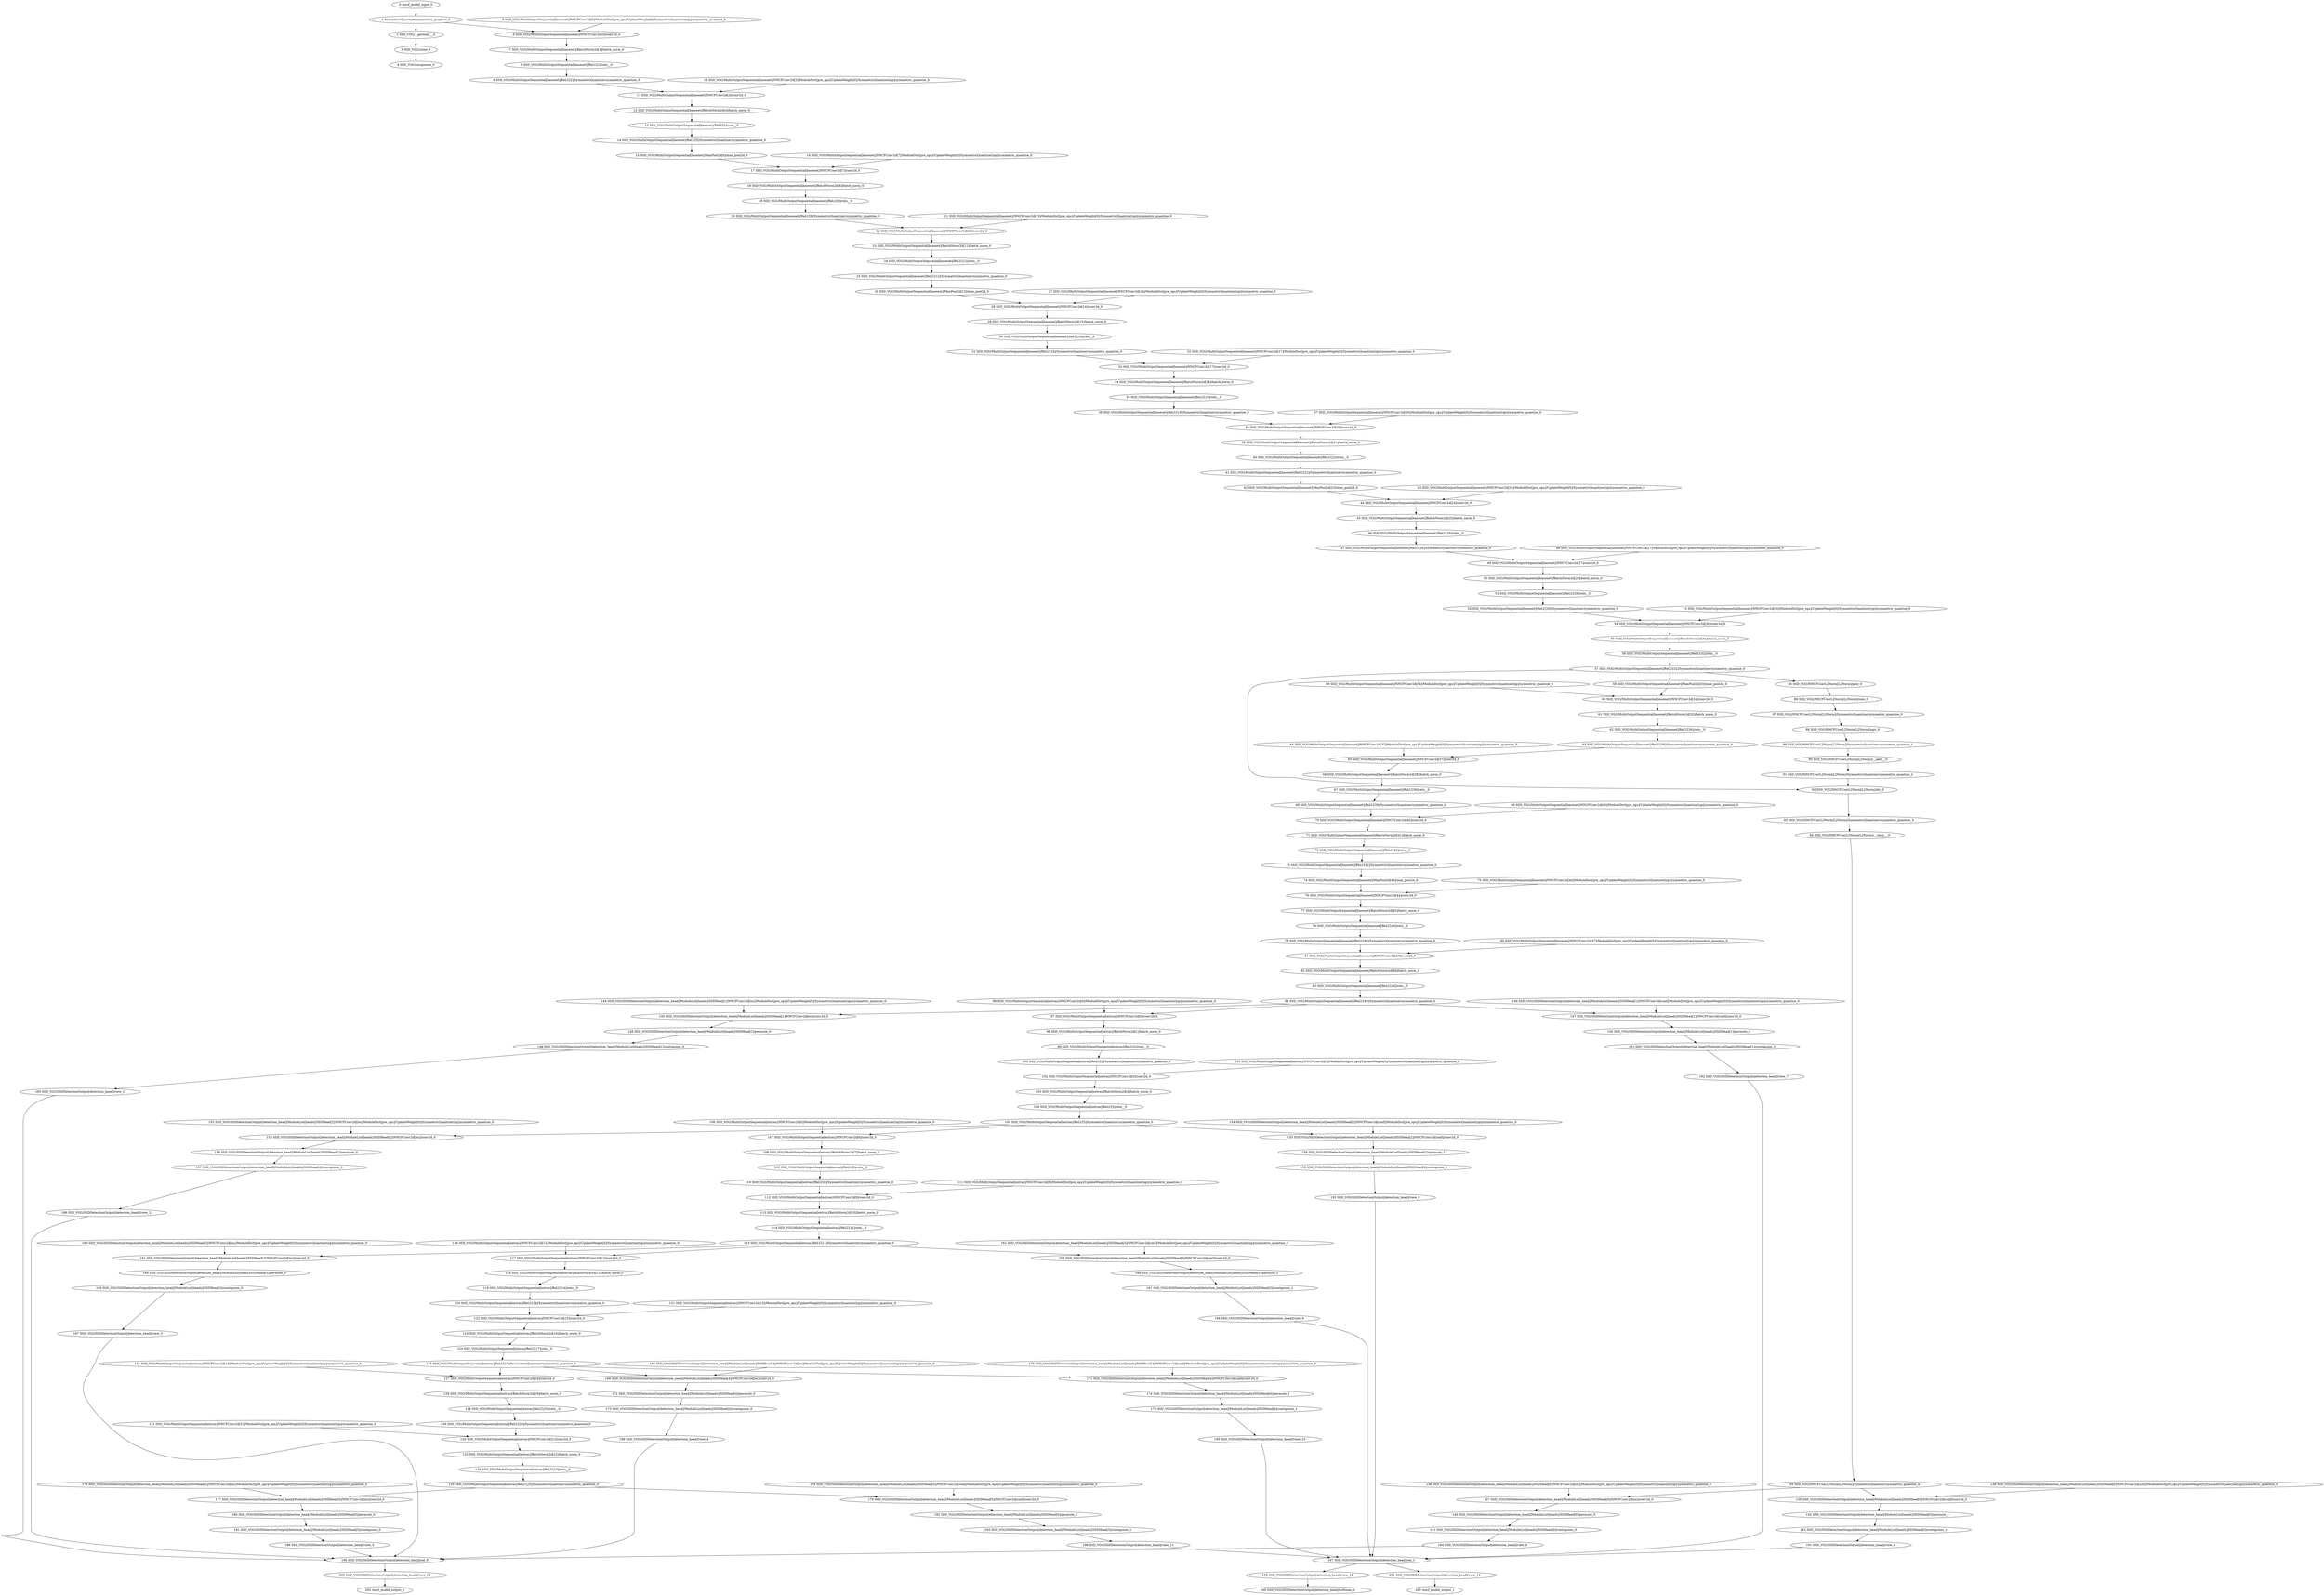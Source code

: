 strict digraph  {
"0 /nncf_model_input_0" [id=0, type=nncf_model_input];
"1 SymmetricQuantizer/symmetric_quantize_0" [id=1, type=symmetric_quantize];
"2 SSD_VGG/__getitem___0" [id=2, type=__getitem__];
"3 SSD_VGG/clone_0" [id=3, type=clone];
"4 SSD_VGG/unsqueeze_0" [id=4, type=unsqueeze];
"5 SSD_VGG/MultiOutputSequential[basenet]/NNCFConv2d[0]/ModuleDict[pre_ops]/UpdateWeight[0]/SymmetricQuantizer[op]/symmetric_quantize_0" [id=5, type=symmetric_quantize];
"6 SSD_VGG/MultiOutputSequential[basenet]/NNCFConv2d[0]/conv2d_0" [id=6, type=conv2d];
"7 SSD_VGG/MultiOutputSequential[basenet]/BatchNorm2d[1]/batch_norm_0" [id=7, type=batch_norm];
"8 SSD_VGG/MultiOutputSequential[basenet]/ReLU[2]/relu__0" [id=8, type=relu_];
"9 SSD_VGG/MultiOutputSequential[basenet]/ReLU[2]/SymmetricQuantizer/symmetric_quantize_0" [id=9, type=symmetric_quantize];
"10 SSD_VGG/MultiOutputSequential[basenet]/NNCFConv2d[3]/ModuleDict[pre_ops]/UpdateWeight[0]/SymmetricQuantizer[op]/symmetric_quantize_0" [id=10, type=symmetric_quantize];
"11 SSD_VGG/MultiOutputSequential[basenet]/NNCFConv2d[3]/conv2d_0" [id=11, type=conv2d];
"12 SSD_VGG/MultiOutputSequential[basenet]/BatchNorm2d[4]/batch_norm_0" [id=12, type=batch_norm];
"13 SSD_VGG/MultiOutputSequential[basenet]/ReLU[5]/relu__0" [id=13, type=relu_];
"14 SSD_VGG/MultiOutputSequential[basenet]/ReLU[5]/SymmetricQuantizer/symmetric_quantize_0" [id=14, type=symmetric_quantize];
"15 SSD_VGG/MultiOutputSequential[basenet]/MaxPool2d[6]/max_pool2d_0" [id=15, type=max_pool2d];
"16 SSD_VGG/MultiOutputSequential[basenet]/NNCFConv2d[7]/ModuleDict[pre_ops]/UpdateWeight[0]/SymmetricQuantizer[op]/symmetric_quantize_0" [id=16, type=symmetric_quantize];
"17 SSD_VGG/MultiOutputSequential[basenet]/NNCFConv2d[7]/conv2d_0" [id=17, type=conv2d];
"18 SSD_VGG/MultiOutputSequential[basenet]/BatchNorm2d[8]/batch_norm_0" [id=18, type=batch_norm];
"19 SSD_VGG/MultiOutputSequential[basenet]/ReLU[9]/relu__0" [id=19, type=relu_];
"20 SSD_VGG/MultiOutputSequential[basenet]/ReLU[9]/SymmetricQuantizer/symmetric_quantize_0" [id=20, type=symmetric_quantize];
"21 SSD_VGG/MultiOutputSequential[basenet]/NNCFConv2d[10]/ModuleDict[pre_ops]/UpdateWeight[0]/SymmetricQuantizer[op]/symmetric_quantize_0" [id=21, type=symmetric_quantize];
"22 SSD_VGG/MultiOutputSequential[basenet]/NNCFConv2d[10]/conv2d_0" [id=22, type=conv2d];
"23 SSD_VGG/MultiOutputSequential[basenet]/BatchNorm2d[11]/batch_norm_0" [id=23, type=batch_norm];
"24 SSD_VGG/MultiOutputSequential[basenet]/ReLU[12]/relu__0" [id=24, type=relu_];
"25 SSD_VGG/MultiOutputSequential[basenet]/ReLU[12]/SymmetricQuantizer/symmetric_quantize_0" [id=25, type=symmetric_quantize];
"26 SSD_VGG/MultiOutputSequential[basenet]/MaxPool2d[13]/max_pool2d_0" [id=26, type=max_pool2d];
"27 SSD_VGG/MultiOutputSequential[basenet]/NNCFConv2d[14]/ModuleDict[pre_ops]/UpdateWeight[0]/SymmetricQuantizer[op]/symmetric_quantize_0" [id=27, type=symmetric_quantize];
"28 SSD_VGG/MultiOutputSequential[basenet]/NNCFConv2d[14]/conv2d_0" [id=28, type=conv2d];
"29 SSD_VGG/MultiOutputSequential[basenet]/BatchNorm2d[15]/batch_norm_0" [id=29, type=batch_norm];
"30 SSD_VGG/MultiOutputSequential[basenet]/ReLU[16]/relu__0" [id=30, type=relu_];
"31 SSD_VGG/MultiOutputSequential[basenet]/ReLU[16]/SymmetricQuantizer/symmetric_quantize_0" [id=31, type=symmetric_quantize];
"32 SSD_VGG/MultiOutputSequential[basenet]/NNCFConv2d[17]/ModuleDict[pre_ops]/UpdateWeight[0]/SymmetricQuantizer[op]/symmetric_quantize_0" [id=32, type=symmetric_quantize];
"33 SSD_VGG/MultiOutputSequential[basenet]/NNCFConv2d[17]/conv2d_0" [id=33, type=conv2d];
"34 SSD_VGG/MultiOutputSequential[basenet]/BatchNorm2d[18]/batch_norm_0" [id=34, type=batch_norm];
"35 SSD_VGG/MultiOutputSequential[basenet]/ReLU[19]/relu__0" [id=35, type=relu_];
"36 SSD_VGG/MultiOutputSequential[basenet]/ReLU[19]/SymmetricQuantizer/symmetric_quantize_0" [id=36, type=symmetric_quantize];
"37 SSD_VGG/MultiOutputSequential[basenet]/NNCFConv2d[20]/ModuleDict[pre_ops]/UpdateWeight[0]/SymmetricQuantizer[op]/symmetric_quantize_0" [id=37, type=symmetric_quantize];
"38 SSD_VGG/MultiOutputSequential[basenet]/NNCFConv2d[20]/conv2d_0" [id=38, type=conv2d];
"39 SSD_VGG/MultiOutputSequential[basenet]/BatchNorm2d[21]/batch_norm_0" [id=39, type=batch_norm];
"40 SSD_VGG/MultiOutputSequential[basenet]/ReLU[22]/relu__0" [id=40, type=relu_];
"41 SSD_VGG/MultiOutputSequential[basenet]/ReLU[22]/SymmetricQuantizer/symmetric_quantize_0" [id=41, type=symmetric_quantize];
"42 SSD_VGG/MultiOutputSequential[basenet]/MaxPool2d[23]/max_pool2d_0" [id=42, type=max_pool2d];
"43 SSD_VGG/MultiOutputSequential[basenet]/NNCFConv2d[24]/ModuleDict[pre_ops]/UpdateWeight[0]/SymmetricQuantizer[op]/symmetric_quantize_0" [id=43, type=symmetric_quantize];
"44 SSD_VGG/MultiOutputSequential[basenet]/NNCFConv2d[24]/conv2d_0" [id=44, type=conv2d];
"45 SSD_VGG/MultiOutputSequential[basenet]/BatchNorm2d[25]/batch_norm_0" [id=45, type=batch_norm];
"46 SSD_VGG/MultiOutputSequential[basenet]/ReLU[26]/relu__0" [id=46, type=relu_];
"47 SSD_VGG/MultiOutputSequential[basenet]/ReLU[26]/SymmetricQuantizer/symmetric_quantize_0" [id=47, type=symmetric_quantize];
"48 SSD_VGG/MultiOutputSequential[basenet]/NNCFConv2d[27]/ModuleDict[pre_ops]/UpdateWeight[0]/SymmetricQuantizer[op]/symmetric_quantize_0" [id=48, type=symmetric_quantize];
"49 SSD_VGG/MultiOutputSequential[basenet]/NNCFConv2d[27]/conv2d_0" [id=49, type=conv2d];
"50 SSD_VGG/MultiOutputSequential[basenet]/BatchNorm2d[28]/batch_norm_0" [id=50, type=batch_norm];
"51 SSD_VGG/MultiOutputSequential[basenet]/ReLU[29]/relu__0" [id=51, type=relu_];
"52 SSD_VGG/MultiOutputSequential[basenet]/ReLU[29]/SymmetricQuantizer/symmetric_quantize_0" [id=52, type=symmetric_quantize];
"53 SSD_VGG/MultiOutputSequential[basenet]/NNCFConv2d[30]/ModuleDict[pre_ops]/UpdateWeight[0]/SymmetricQuantizer[op]/symmetric_quantize_0" [id=53, type=symmetric_quantize];
"54 SSD_VGG/MultiOutputSequential[basenet]/NNCFConv2d[30]/conv2d_0" [id=54, type=conv2d];
"55 SSD_VGG/MultiOutputSequential[basenet]/BatchNorm2d[31]/batch_norm_0" [id=55, type=batch_norm];
"56 SSD_VGG/MultiOutputSequential[basenet]/ReLU[32]/relu__0" [id=56, type=relu_];
"57 SSD_VGG/MultiOutputSequential[basenet]/ReLU[32]/SymmetricQuantizer/symmetric_quantize_0" [id=57, type=symmetric_quantize];
"58 SSD_VGG/MultiOutputSequential[basenet]/MaxPool2d[33]/max_pool2d_0" [id=58, type=max_pool2d];
"59 SSD_VGG/MultiOutputSequential[basenet]/NNCFConv2d[34]/ModuleDict[pre_ops]/UpdateWeight[0]/SymmetricQuantizer[op]/symmetric_quantize_0" [id=59, type=symmetric_quantize];
"60 SSD_VGG/MultiOutputSequential[basenet]/NNCFConv2d[34]/conv2d_0" [id=60, type=conv2d];
"61 SSD_VGG/MultiOutputSequential[basenet]/BatchNorm2d[35]/batch_norm_0" [id=61, type=batch_norm];
"62 SSD_VGG/MultiOutputSequential[basenet]/ReLU[36]/relu__0" [id=62, type=relu_];
"63 SSD_VGG/MultiOutputSequential[basenet]/ReLU[36]/SymmetricQuantizer/symmetric_quantize_0" [id=63, type=symmetric_quantize];
"64 SSD_VGG/MultiOutputSequential[basenet]/NNCFConv2d[37]/ModuleDict[pre_ops]/UpdateWeight[0]/SymmetricQuantizer[op]/symmetric_quantize_0" [id=64, type=symmetric_quantize];
"65 SSD_VGG/MultiOutputSequential[basenet]/NNCFConv2d[37]/conv2d_0" [id=65, type=conv2d];
"66 SSD_VGG/MultiOutputSequential[basenet]/BatchNorm2d[38]/batch_norm_0" [id=66, type=batch_norm];
"67 SSD_VGG/MultiOutputSequential[basenet]/ReLU[39]/relu__0" [id=67, type=relu_];
"68 SSD_VGG/MultiOutputSequential[basenet]/ReLU[39]/SymmetricQuantizer/symmetric_quantize_0" [id=68, type=symmetric_quantize];
"69 SSD_VGG/MultiOutputSequential[basenet]/NNCFConv2d[40]/ModuleDict[pre_ops]/UpdateWeight[0]/SymmetricQuantizer[op]/symmetric_quantize_0" [id=69, type=symmetric_quantize];
"70 SSD_VGG/MultiOutputSequential[basenet]/NNCFConv2d[40]/conv2d_0" [id=70, type=conv2d];
"71 SSD_VGG/MultiOutputSequential[basenet]/BatchNorm2d[41]/batch_norm_0" [id=71, type=batch_norm];
"72 SSD_VGG/MultiOutputSequential[basenet]/ReLU[42]/relu__0" [id=72, type=relu_];
"73 SSD_VGG/MultiOutputSequential[basenet]/ReLU[42]/SymmetricQuantizer/symmetric_quantize_0" [id=73, type=symmetric_quantize];
"74 SSD_VGG/MultiOutputSequential[basenet]/MaxPool2d[43]/max_pool2d_0" [id=74, type=max_pool2d];
"75 SSD_VGG/MultiOutputSequential[basenet]/NNCFConv2d[44]/ModuleDict[pre_ops]/UpdateWeight[0]/SymmetricQuantizer[op]/symmetric_quantize_0" [id=75, type=symmetric_quantize];
"76 SSD_VGG/MultiOutputSequential[basenet]/NNCFConv2d[44]/conv2d_0" [id=76, type=conv2d];
"77 SSD_VGG/MultiOutputSequential[basenet]/BatchNorm2d[45]/batch_norm_0" [id=77, type=batch_norm];
"78 SSD_VGG/MultiOutputSequential[basenet]/ReLU[46]/relu__0" [id=78, type=relu_];
"79 SSD_VGG/MultiOutputSequential[basenet]/ReLU[46]/SymmetricQuantizer/symmetric_quantize_0" [id=79, type=symmetric_quantize];
"80 SSD_VGG/MultiOutputSequential[basenet]/NNCFConv2d[47]/ModuleDict[pre_ops]/UpdateWeight[0]/SymmetricQuantizer[op]/symmetric_quantize_0" [id=80, type=symmetric_quantize];
"81 SSD_VGG/MultiOutputSequential[basenet]/NNCFConv2d[47]/conv2d_0" [id=81, type=conv2d];
"82 SSD_VGG/MultiOutputSequential[basenet]/BatchNorm2d[48]/batch_norm_0" [id=82, type=batch_norm];
"83 SSD_VGG/MultiOutputSequential[basenet]/ReLU[49]/relu__0" [id=83, type=relu_];
"84 SSD_VGG/MultiOutputSequential[basenet]/ReLU[49]/SymmetricQuantizer/symmetric_quantize_0" [id=84, type=symmetric_quantize];
"85 SSD_VGG/NNCFUserL2Norm[L2Norm]/pow_0" [id=85, type=pow];
"86 SSD_VGG/NNCFUserL2Norm[L2Norm]/sum_0" [id=86, type=sum];
"87 SSD_VGG/NNCFUserL2Norm[L2Norm]/SymmetricQuantizer/symmetric_quantize_0" [id=87, type=symmetric_quantize];
"88 SSD_VGG/NNCFUserL2Norm[L2Norm]/sqrt_0" [id=88, type=sqrt];
"89 SSD_VGG/NNCFUserL2Norm[L2Norm]/SymmetricQuantizer/symmetric_quantize_1" [id=89, type=symmetric_quantize];
"90 SSD_VGG/NNCFUserL2Norm[L2Norm]/__add___0" [id=90, type=__add__];
"91 SSD_VGG/NNCFUserL2Norm[L2Norm]/SymmetricQuantizer/symmetric_quantize_2" [id=91, type=symmetric_quantize];
"92 SSD_VGG/NNCFUserL2Norm[L2Norm]/div_0" [id=92, type=div];
"93 SSD_VGG/NNCFUserL2Norm[L2Norm]/SymmetricQuantizer/symmetric_quantize_3" [id=93, type=symmetric_quantize];
"94 SSD_VGG/NNCFUserL2Norm[L2Norm]/__rmul___0" [id=94, type=__rmul__];
"95 SSD_VGG/NNCFUserL2Norm[L2Norm]/SymmetricQuantizer/symmetric_quantize_4" [id=95, type=symmetric_quantize];
"96 SSD_VGG/MultiOutputSequential[extras]/NNCFConv2d[0]/ModuleDict[pre_ops]/UpdateWeight[0]/SymmetricQuantizer[op]/symmetric_quantize_0" [id=96, type=symmetric_quantize];
"97 SSD_VGG/MultiOutputSequential[extras]/NNCFConv2d[0]/conv2d_0" [id=97, type=conv2d];
"98 SSD_VGG/MultiOutputSequential[extras]/BatchNorm2d[1]/batch_norm_0" [id=98, type=batch_norm];
"99 SSD_VGG/MultiOutputSequential[extras]/ReLU[2]/relu__0" [id=99, type=relu_];
"100 SSD_VGG/MultiOutputSequential[extras]/ReLU[2]/SymmetricQuantizer/symmetric_quantize_0" [id=100, type=symmetric_quantize];
"101 SSD_VGG/MultiOutputSequential[extras]/NNCFConv2d[3]/ModuleDict[pre_ops]/UpdateWeight[0]/SymmetricQuantizer[op]/symmetric_quantize_0" [id=101, type=symmetric_quantize];
"102 SSD_VGG/MultiOutputSequential[extras]/NNCFConv2d[3]/conv2d_0" [id=102, type=conv2d];
"103 SSD_VGG/MultiOutputSequential[extras]/BatchNorm2d[4]/batch_norm_0" [id=103, type=batch_norm];
"104 SSD_VGG/MultiOutputSequential[extras]/ReLU[5]/relu__0" [id=104, type=relu_];
"105 SSD_VGG/MultiOutputSequential[extras]/ReLU[5]/SymmetricQuantizer/symmetric_quantize_0" [id=105, type=symmetric_quantize];
"106 SSD_VGG/MultiOutputSequential[extras]/NNCFConv2d[6]/ModuleDict[pre_ops]/UpdateWeight[0]/SymmetricQuantizer[op]/symmetric_quantize_0" [id=106, type=symmetric_quantize];
"107 SSD_VGG/MultiOutputSequential[extras]/NNCFConv2d[6]/conv2d_0" [id=107, type=conv2d];
"108 SSD_VGG/MultiOutputSequential[extras]/BatchNorm2d[7]/batch_norm_0" [id=108, type=batch_norm];
"109 SSD_VGG/MultiOutputSequential[extras]/ReLU[8]/relu__0" [id=109, type=relu_];
"110 SSD_VGG/MultiOutputSequential[extras]/ReLU[8]/SymmetricQuantizer/symmetric_quantize_0" [id=110, type=symmetric_quantize];
"111 SSD_VGG/MultiOutputSequential[extras]/NNCFConv2d[9]/ModuleDict[pre_ops]/UpdateWeight[0]/SymmetricQuantizer[op]/symmetric_quantize_0" [id=111, type=symmetric_quantize];
"112 SSD_VGG/MultiOutputSequential[extras]/NNCFConv2d[9]/conv2d_0" [id=112, type=conv2d];
"113 SSD_VGG/MultiOutputSequential[extras]/BatchNorm2d[10]/batch_norm_0" [id=113, type=batch_norm];
"114 SSD_VGG/MultiOutputSequential[extras]/ReLU[11]/relu__0" [id=114, type=relu_];
"115 SSD_VGG/MultiOutputSequential[extras]/ReLU[11]/SymmetricQuantizer/symmetric_quantize_0" [id=115, type=symmetric_quantize];
"116 SSD_VGG/MultiOutputSequential[extras]/NNCFConv2d[12]/ModuleDict[pre_ops]/UpdateWeight[0]/SymmetricQuantizer[op]/symmetric_quantize_0" [id=116, type=symmetric_quantize];
"117 SSD_VGG/MultiOutputSequential[extras]/NNCFConv2d[12]/conv2d_0" [id=117, type=conv2d];
"118 SSD_VGG/MultiOutputSequential[extras]/BatchNorm2d[13]/batch_norm_0" [id=118, type=batch_norm];
"119 SSD_VGG/MultiOutputSequential[extras]/ReLU[14]/relu__0" [id=119, type=relu_];
"120 SSD_VGG/MultiOutputSequential[extras]/ReLU[14]/SymmetricQuantizer/symmetric_quantize_0" [id=120, type=symmetric_quantize];
"121 SSD_VGG/MultiOutputSequential[extras]/NNCFConv2d[15]/ModuleDict[pre_ops]/UpdateWeight[0]/SymmetricQuantizer[op]/symmetric_quantize_0" [id=121, type=symmetric_quantize];
"122 SSD_VGG/MultiOutputSequential[extras]/NNCFConv2d[15]/conv2d_0" [id=122, type=conv2d];
"123 SSD_VGG/MultiOutputSequential[extras]/BatchNorm2d[16]/batch_norm_0" [id=123, type=batch_norm];
"124 SSD_VGG/MultiOutputSequential[extras]/ReLU[17]/relu__0" [id=124, type=relu_];
"125 SSD_VGG/MultiOutputSequential[extras]/ReLU[17]/SymmetricQuantizer/symmetric_quantize_0" [id=125, type=symmetric_quantize];
"126 SSD_VGG/MultiOutputSequential[extras]/NNCFConv2d[18]/ModuleDict[pre_ops]/UpdateWeight[0]/SymmetricQuantizer[op]/symmetric_quantize_0" [id=126, type=symmetric_quantize];
"127 SSD_VGG/MultiOutputSequential[extras]/NNCFConv2d[18]/conv2d_0" [id=127, type=conv2d];
"128 SSD_VGG/MultiOutputSequential[extras]/BatchNorm2d[19]/batch_norm_0" [id=128, type=batch_norm];
"129 SSD_VGG/MultiOutputSequential[extras]/ReLU[20]/relu__0" [id=129, type=relu_];
"130 SSD_VGG/MultiOutputSequential[extras]/ReLU[20]/SymmetricQuantizer/symmetric_quantize_0" [id=130, type=symmetric_quantize];
"131 SSD_VGG/MultiOutputSequential[extras]/NNCFConv2d[21]/ModuleDict[pre_ops]/UpdateWeight[0]/SymmetricQuantizer[op]/symmetric_quantize_0" [id=131, type=symmetric_quantize];
"132 SSD_VGG/MultiOutputSequential[extras]/NNCFConv2d[21]/conv2d_0" [id=132, type=conv2d];
"133 SSD_VGG/MultiOutputSequential[extras]/BatchNorm2d[22]/batch_norm_0" [id=133, type=batch_norm];
"134 SSD_VGG/MultiOutputSequential[extras]/ReLU[23]/relu__0" [id=134, type=relu_];
"135 SSD_VGG/MultiOutputSequential[extras]/ReLU[23]/SymmetricQuantizer/symmetric_quantize_0" [id=135, type=symmetric_quantize];
"136 SSD_VGG/SSDDetectionOutput[detection_head]/ModuleList[heads]/SSDHead[0]/NNCFConv2d[loc]/ModuleDict[pre_ops]/UpdateWeight[0]/SymmetricQuantizer[op]/symmetric_quantize_0" [id=136, type=symmetric_quantize];
"137 SSD_VGG/SSDDetectionOutput[detection_head]/ModuleList[heads]/SSDHead[0]/NNCFConv2d[loc]/conv2d_0" [id=137, type=conv2d];
"138 SSD_VGG/SSDDetectionOutput[detection_head]/ModuleList[heads]/SSDHead[0]/NNCFConv2d[conf]/ModuleDict[pre_ops]/UpdateWeight[0]/SymmetricQuantizer[op]/symmetric_quantize_0" [id=138, type=symmetric_quantize];
"139 SSD_VGG/SSDDetectionOutput[detection_head]/ModuleList[heads]/SSDHead[0]/NNCFConv2d[conf]/conv2d_0" [id=139, type=conv2d];
"140 SSD_VGG/SSDDetectionOutput[detection_head]/ModuleList[heads]/SSDHead[0]/permute_0" [id=140, type=permute];
"141 SSD_VGG/SSDDetectionOutput[detection_head]/ModuleList[heads]/SSDHead[0]/contiguous_0" [id=141, type=contiguous];
"142 SSD_VGG/SSDDetectionOutput[detection_head]/ModuleList[heads]/SSDHead[0]/permute_1" [id=142, type=permute];
"143 SSD_VGG/SSDDetectionOutput[detection_head]/ModuleList[heads]/SSDHead[0]/contiguous_1" [id=143, type=contiguous];
"144 SSD_VGG/SSDDetectionOutput[detection_head]/ModuleList[heads]/SSDHead[1]/NNCFConv2d[loc]/ModuleDict[pre_ops]/UpdateWeight[0]/SymmetricQuantizer[op]/symmetric_quantize_0" [id=144, type=symmetric_quantize];
"145 SSD_VGG/SSDDetectionOutput[detection_head]/ModuleList[heads]/SSDHead[1]/NNCFConv2d[loc]/conv2d_0" [id=145, type=conv2d];
"146 SSD_VGG/SSDDetectionOutput[detection_head]/ModuleList[heads]/SSDHead[1]/NNCFConv2d[conf]/ModuleDict[pre_ops]/UpdateWeight[0]/SymmetricQuantizer[op]/symmetric_quantize_0" [id=146, type=symmetric_quantize];
"147 SSD_VGG/SSDDetectionOutput[detection_head]/ModuleList[heads]/SSDHead[1]/NNCFConv2d[conf]/conv2d_0" [id=147, type=conv2d];
"148 SSD_VGG/SSDDetectionOutput[detection_head]/ModuleList[heads]/SSDHead[1]/permute_0" [id=148, type=permute];
"149 SSD_VGG/SSDDetectionOutput[detection_head]/ModuleList[heads]/SSDHead[1]/contiguous_0" [id=149, type=contiguous];
"150 SSD_VGG/SSDDetectionOutput[detection_head]/ModuleList[heads]/SSDHead[1]/permute_1" [id=150, type=permute];
"151 SSD_VGG/SSDDetectionOutput[detection_head]/ModuleList[heads]/SSDHead[1]/contiguous_1" [id=151, type=contiguous];
"152 SSD_VGG/SSDDetectionOutput[detection_head]/ModuleList[heads]/SSDHead[2]/NNCFConv2d[loc]/ModuleDict[pre_ops]/UpdateWeight[0]/SymmetricQuantizer[op]/symmetric_quantize_0" [id=152, type=symmetric_quantize];
"153 SSD_VGG/SSDDetectionOutput[detection_head]/ModuleList[heads]/SSDHead[2]/NNCFConv2d[loc]/conv2d_0" [id=153, type=conv2d];
"154 SSD_VGG/SSDDetectionOutput[detection_head]/ModuleList[heads]/SSDHead[2]/NNCFConv2d[conf]/ModuleDict[pre_ops]/UpdateWeight[0]/SymmetricQuantizer[op]/symmetric_quantize_0" [id=154, type=symmetric_quantize];
"155 SSD_VGG/SSDDetectionOutput[detection_head]/ModuleList[heads]/SSDHead[2]/NNCFConv2d[conf]/conv2d_0" [id=155, type=conv2d];
"156 SSD_VGG/SSDDetectionOutput[detection_head]/ModuleList[heads]/SSDHead[2]/permute_0" [id=156, type=permute];
"157 SSD_VGG/SSDDetectionOutput[detection_head]/ModuleList[heads]/SSDHead[2]/contiguous_0" [id=157, type=contiguous];
"158 SSD_VGG/SSDDetectionOutput[detection_head]/ModuleList[heads]/SSDHead[2]/permute_1" [id=158, type=permute];
"159 SSD_VGG/SSDDetectionOutput[detection_head]/ModuleList[heads]/SSDHead[2]/contiguous_1" [id=159, type=contiguous];
"160 SSD_VGG/SSDDetectionOutput[detection_head]/ModuleList[heads]/SSDHead[3]/NNCFConv2d[loc]/ModuleDict[pre_ops]/UpdateWeight[0]/SymmetricQuantizer[op]/symmetric_quantize_0" [id=160, type=symmetric_quantize];
"161 SSD_VGG/SSDDetectionOutput[detection_head]/ModuleList[heads]/SSDHead[3]/NNCFConv2d[loc]/conv2d_0" [id=161, type=conv2d];
"162 SSD_VGG/SSDDetectionOutput[detection_head]/ModuleList[heads]/SSDHead[3]/NNCFConv2d[conf]/ModuleDict[pre_ops]/UpdateWeight[0]/SymmetricQuantizer[op]/symmetric_quantize_0" [id=162, type=symmetric_quantize];
"163 SSD_VGG/SSDDetectionOutput[detection_head]/ModuleList[heads]/SSDHead[3]/NNCFConv2d[conf]/conv2d_0" [id=163, type=conv2d];
"164 SSD_VGG/SSDDetectionOutput[detection_head]/ModuleList[heads]/SSDHead[3]/permute_0" [id=164, type=permute];
"165 SSD_VGG/SSDDetectionOutput[detection_head]/ModuleList[heads]/SSDHead[3]/contiguous_0" [id=165, type=contiguous];
"166 SSD_VGG/SSDDetectionOutput[detection_head]/ModuleList[heads]/SSDHead[3]/permute_1" [id=166, type=permute];
"167 SSD_VGG/SSDDetectionOutput[detection_head]/ModuleList[heads]/SSDHead[3]/contiguous_1" [id=167, type=contiguous];
"168 SSD_VGG/SSDDetectionOutput[detection_head]/ModuleList[heads]/SSDHead[4]/NNCFConv2d[loc]/ModuleDict[pre_ops]/UpdateWeight[0]/SymmetricQuantizer[op]/symmetric_quantize_0" [id=168, type=symmetric_quantize];
"169 SSD_VGG/SSDDetectionOutput[detection_head]/ModuleList[heads]/SSDHead[4]/NNCFConv2d[loc]/conv2d_0" [id=169, type=conv2d];
"170 SSD_VGG/SSDDetectionOutput[detection_head]/ModuleList[heads]/SSDHead[4]/NNCFConv2d[conf]/ModuleDict[pre_ops]/UpdateWeight[0]/SymmetricQuantizer[op]/symmetric_quantize_0" [id=170, type=symmetric_quantize];
"171 SSD_VGG/SSDDetectionOutput[detection_head]/ModuleList[heads]/SSDHead[4]/NNCFConv2d[conf]/conv2d_0" [id=171, type=conv2d];
"172 SSD_VGG/SSDDetectionOutput[detection_head]/ModuleList[heads]/SSDHead[4]/permute_0" [id=172, type=permute];
"173 SSD_VGG/SSDDetectionOutput[detection_head]/ModuleList[heads]/SSDHead[4]/contiguous_0" [id=173, type=contiguous];
"174 SSD_VGG/SSDDetectionOutput[detection_head]/ModuleList[heads]/SSDHead[4]/permute_1" [id=174, type=permute];
"175 SSD_VGG/SSDDetectionOutput[detection_head]/ModuleList[heads]/SSDHead[4]/contiguous_1" [id=175, type=contiguous];
"176 SSD_VGG/SSDDetectionOutput[detection_head]/ModuleList[heads]/SSDHead[5]/NNCFConv2d[loc]/ModuleDict[pre_ops]/UpdateWeight[0]/SymmetricQuantizer[op]/symmetric_quantize_0" [id=176, type=symmetric_quantize];
"177 SSD_VGG/SSDDetectionOutput[detection_head]/ModuleList[heads]/SSDHead[5]/NNCFConv2d[loc]/conv2d_0" [id=177, type=conv2d];
"178 SSD_VGG/SSDDetectionOutput[detection_head]/ModuleList[heads]/SSDHead[5]/NNCFConv2d[conf]/ModuleDict[pre_ops]/UpdateWeight[0]/SymmetricQuantizer[op]/symmetric_quantize_0" [id=178, type=symmetric_quantize];
"179 SSD_VGG/SSDDetectionOutput[detection_head]/ModuleList[heads]/SSDHead[5]/NNCFConv2d[conf]/conv2d_0" [id=179, type=conv2d];
"180 SSD_VGG/SSDDetectionOutput[detection_head]/ModuleList[heads]/SSDHead[5]/permute_0" [id=180, type=permute];
"181 SSD_VGG/SSDDetectionOutput[detection_head]/ModuleList[heads]/SSDHead[5]/contiguous_0" [id=181, type=contiguous];
"182 SSD_VGG/SSDDetectionOutput[detection_head]/ModuleList[heads]/SSDHead[5]/permute_1" [id=182, type=permute];
"183 SSD_VGG/SSDDetectionOutput[detection_head]/ModuleList[heads]/SSDHead[5]/contiguous_1" [id=183, type=contiguous];
"184 SSD_VGG/SSDDetectionOutput[detection_head]/view_0" [id=184, type=view];
"185 SSD_VGG/SSDDetectionOutput[detection_head]/view_1" [id=185, type=view];
"186 SSD_VGG/SSDDetectionOutput[detection_head]/view_2" [id=186, type=view];
"187 SSD_VGG/SSDDetectionOutput[detection_head]/view_3" [id=187, type=view];
"188 SSD_VGG/SSDDetectionOutput[detection_head]/view_4" [id=188, type=view];
"189 SSD_VGG/SSDDetectionOutput[detection_head]/view_5" [id=189, type=view];
"190 SSD_VGG/SSDDetectionOutput[detection_head]/cat_0" [id=190, type=cat];
"191 SSD_VGG/SSDDetectionOutput[detection_head]/view_6" [id=191, type=view];
"192 SSD_VGG/SSDDetectionOutput[detection_head]/view_7" [id=192, type=view];
"193 SSD_VGG/SSDDetectionOutput[detection_head]/view_8" [id=193, type=view];
"194 SSD_VGG/SSDDetectionOutput[detection_head]/view_9" [id=194, type=view];
"195 SSD_VGG/SSDDetectionOutput[detection_head]/view_10" [id=195, type=view];
"196 SSD_VGG/SSDDetectionOutput[detection_head]/view_11" [id=196, type=view];
"197 SSD_VGG/SSDDetectionOutput[detection_head]/cat_1" [id=197, type=cat];
"198 SSD_VGG/SSDDetectionOutput[detection_head]/view_12" [id=198, type=view];
"199 SSD_VGG/SSDDetectionOutput[detection_head]/softmax_0" [id=199, type=softmax];
"200 SSD_VGG/SSDDetectionOutput[detection_head]/view_13" [id=200, type=view];
"201 SSD_VGG/SSDDetectionOutput[detection_head]/view_14" [id=201, type=view];
"202 /nncf_model_output_0" [id=202, type=nncf_model_output];
"203 /nncf_model_output_1" [id=203, type=nncf_model_output];
"0 /nncf_model_input_0" -> "1 SymmetricQuantizer/symmetric_quantize_0";
"1 SymmetricQuantizer/symmetric_quantize_0" -> "2 SSD_VGG/__getitem___0";
"1 SymmetricQuantizer/symmetric_quantize_0" -> "6 SSD_VGG/MultiOutputSequential[basenet]/NNCFConv2d[0]/conv2d_0";
"2 SSD_VGG/__getitem___0" -> "3 SSD_VGG/clone_0";
"3 SSD_VGG/clone_0" -> "4 SSD_VGG/unsqueeze_0";
"5 SSD_VGG/MultiOutputSequential[basenet]/NNCFConv2d[0]/ModuleDict[pre_ops]/UpdateWeight[0]/SymmetricQuantizer[op]/symmetric_quantize_0" -> "6 SSD_VGG/MultiOutputSequential[basenet]/NNCFConv2d[0]/conv2d_0";
"6 SSD_VGG/MultiOutputSequential[basenet]/NNCFConv2d[0]/conv2d_0" -> "7 SSD_VGG/MultiOutputSequential[basenet]/BatchNorm2d[1]/batch_norm_0";
"7 SSD_VGG/MultiOutputSequential[basenet]/BatchNorm2d[1]/batch_norm_0" -> "8 SSD_VGG/MultiOutputSequential[basenet]/ReLU[2]/relu__0";
"8 SSD_VGG/MultiOutputSequential[basenet]/ReLU[2]/relu__0" -> "9 SSD_VGG/MultiOutputSequential[basenet]/ReLU[2]/SymmetricQuantizer/symmetric_quantize_0";
"9 SSD_VGG/MultiOutputSequential[basenet]/ReLU[2]/SymmetricQuantizer/symmetric_quantize_0" -> "11 SSD_VGG/MultiOutputSequential[basenet]/NNCFConv2d[3]/conv2d_0";
"10 SSD_VGG/MultiOutputSequential[basenet]/NNCFConv2d[3]/ModuleDict[pre_ops]/UpdateWeight[0]/SymmetricQuantizer[op]/symmetric_quantize_0" -> "11 SSD_VGG/MultiOutputSequential[basenet]/NNCFConv2d[3]/conv2d_0";
"11 SSD_VGG/MultiOutputSequential[basenet]/NNCFConv2d[3]/conv2d_0" -> "12 SSD_VGG/MultiOutputSequential[basenet]/BatchNorm2d[4]/batch_norm_0";
"12 SSD_VGG/MultiOutputSequential[basenet]/BatchNorm2d[4]/batch_norm_0" -> "13 SSD_VGG/MultiOutputSequential[basenet]/ReLU[5]/relu__0";
"13 SSD_VGG/MultiOutputSequential[basenet]/ReLU[5]/relu__0" -> "14 SSD_VGG/MultiOutputSequential[basenet]/ReLU[5]/SymmetricQuantizer/symmetric_quantize_0";
"14 SSD_VGG/MultiOutputSequential[basenet]/ReLU[5]/SymmetricQuantizer/symmetric_quantize_0" -> "15 SSD_VGG/MultiOutputSequential[basenet]/MaxPool2d[6]/max_pool2d_0";
"15 SSD_VGG/MultiOutputSequential[basenet]/MaxPool2d[6]/max_pool2d_0" -> "17 SSD_VGG/MultiOutputSequential[basenet]/NNCFConv2d[7]/conv2d_0";
"16 SSD_VGG/MultiOutputSequential[basenet]/NNCFConv2d[7]/ModuleDict[pre_ops]/UpdateWeight[0]/SymmetricQuantizer[op]/symmetric_quantize_0" -> "17 SSD_VGG/MultiOutputSequential[basenet]/NNCFConv2d[7]/conv2d_0";
"17 SSD_VGG/MultiOutputSequential[basenet]/NNCFConv2d[7]/conv2d_0" -> "18 SSD_VGG/MultiOutputSequential[basenet]/BatchNorm2d[8]/batch_norm_0";
"18 SSD_VGG/MultiOutputSequential[basenet]/BatchNorm2d[8]/batch_norm_0" -> "19 SSD_VGG/MultiOutputSequential[basenet]/ReLU[9]/relu__0";
"19 SSD_VGG/MultiOutputSequential[basenet]/ReLU[9]/relu__0" -> "20 SSD_VGG/MultiOutputSequential[basenet]/ReLU[9]/SymmetricQuantizer/symmetric_quantize_0";
"20 SSD_VGG/MultiOutputSequential[basenet]/ReLU[9]/SymmetricQuantizer/symmetric_quantize_0" -> "22 SSD_VGG/MultiOutputSequential[basenet]/NNCFConv2d[10]/conv2d_0";
"21 SSD_VGG/MultiOutputSequential[basenet]/NNCFConv2d[10]/ModuleDict[pre_ops]/UpdateWeight[0]/SymmetricQuantizer[op]/symmetric_quantize_0" -> "22 SSD_VGG/MultiOutputSequential[basenet]/NNCFConv2d[10]/conv2d_0";
"22 SSD_VGG/MultiOutputSequential[basenet]/NNCFConv2d[10]/conv2d_0" -> "23 SSD_VGG/MultiOutputSequential[basenet]/BatchNorm2d[11]/batch_norm_0";
"23 SSD_VGG/MultiOutputSequential[basenet]/BatchNorm2d[11]/batch_norm_0" -> "24 SSD_VGG/MultiOutputSequential[basenet]/ReLU[12]/relu__0";
"24 SSD_VGG/MultiOutputSequential[basenet]/ReLU[12]/relu__0" -> "25 SSD_VGG/MultiOutputSequential[basenet]/ReLU[12]/SymmetricQuantizer/symmetric_quantize_0";
"25 SSD_VGG/MultiOutputSequential[basenet]/ReLU[12]/SymmetricQuantizer/symmetric_quantize_0" -> "26 SSD_VGG/MultiOutputSequential[basenet]/MaxPool2d[13]/max_pool2d_0";
"26 SSD_VGG/MultiOutputSequential[basenet]/MaxPool2d[13]/max_pool2d_0" -> "28 SSD_VGG/MultiOutputSequential[basenet]/NNCFConv2d[14]/conv2d_0";
"27 SSD_VGG/MultiOutputSequential[basenet]/NNCFConv2d[14]/ModuleDict[pre_ops]/UpdateWeight[0]/SymmetricQuantizer[op]/symmetric_quantize_0" -> "28 SSD_VGG/MultiOutputSequential[basenet]/NNCFConv2d[14]/conv2d_0";
"28 SSD_VGG/MultiOutputSequential[basenet]/NNCFConv2d[14]/conv2d_0" -> "29 SSD_VGG/MultiOutputSequential[basenet]/BatchNorm2d[15]/batch_norm_0";
"29 SSD_VGG/MultiOutputSequential[basenet]/BatchNorm2d[15]/batch_norm_0" -> "30 SSD_VGG/MultiOutputSequential[basenet]/ReLU[16]/relu__0";
"30 SSD_VGG/MultiOutputSequential[basenet]/ReLU[16]/relu__0" -> "31 SSD_VGG/MultiOutputSequential[basenet]/ReLU[16]/SymmetricQuantizer/symmetric_quantize_0";
"31 SSD_VGG/MultiOutputSequential[basenet]/ReLU[16]/SymmetricQuantizer/symmetric_quantize_0" -> "33 SSD_VGG/MultiOutputSequential[basenet]/NNCFConv2d[17]/conv2d_0";
"32 SSD_VGG/MultiOutputSequential[basenet]/NNCFConv2d[17]/ModuleDict[pre_ops]/UpdateWeight[0]/SymmetricQuantizer[op]/symmetric_quantize_0" -> "33 SSD_VGG/MultiOutputSequential[basenet]/NNCFConv2d[17]/conv2d_0";
"33 SSD_VGG/MultiOutputSequential[basenet]/NNCFConv2d[17]/conv2d_0" -> "34 SSD_VGG/MultiOutputSequential[basenet]/BatchNorm2d[18]/batch_norm_0";
"34 SSD_VGG/MultiOutputSequential[basenet]/BatchNorm2d[18]/batch_norm_0" -> "35 SSD_VGG/MultiOutputSequential[basenet]/ReLU[19]/relu__0";
"35 SSD_VGG/MultiOutputSequential[basenet]/ReLU[19]/relu__0" -> "36 SSD_VGG/MultiOutputSequential[basenet]/ReLU[19]/SymmetricQuantizer/symmetric_quantize_0";
"36 SSD_VGG/MultiOutputSequential[basenet]/ReLU[19]/SymmetricQuantizer/symmetric_quantize_0" -> "38 SSD_VGG/MultiOutputSequential[basenet]/NNCFConv2d[20]/conv2d_0";
"37 SSD_VGG/MultiOutputSequential[basenet]/NNCFConv2d[20]/ModuleDict[pre_ops]/UpdateWeight[0]/SymmetricQuantizer[op]/symmetric_quantize_0" -> "38 SSD_VGG/MultiOutputSequential[basenet]/NNCFConv2d[20]/conv2d_0";
"38 SSD_VGG/MultiOutputSequential[basenet]/NNCFConv2d[20]/conv2d_0" -> "39 SSD_VGG/MultiOutputSequential[basenet]/BatchNorm2d[21]/batch_norm_0";
"39 SSD_VGG/MultiOutputSequential[basenet]/BatchNorm2d[21]/batch_norm_0" -> "40 SSD_VGG/MultiOutputSequential[basenet]/ReLU[22]/relu__0";
"40 SSD_VGG/MultiOutputSequential[basenet]/ReLU[22]/relu__0" -> "41 SSD_VGG/MultiOutputSequential[basenet]/ReLU[22]/SymmetricQuantizer/symmetric_quantize_0";
"41 SSD_VGG/MultiOutputSequential[basenet]/ReLU[22]/SymmetricQuantizer/symmetric_quantize_0" -> "42 SSD_VGG/MultiOutputSequential[basenet]/MaxPool2d[23]/max_pool2d_0";
"42 SSD_VGG/MultiOutputSequential[basenet]/MaxPool2d[23]/max_pool2d_0" -> "44 SSD_VGG/MultiOutputSequential[basenet]/NNCFConv2d[24]/conv2d_0";
"43 SSD_VGG/MultiOutputSequential[basenet]/NNCFConv2d[24]/ModuleDict[pre_ops]/UpdateWeight[0]/SymmetricQuantizer[op]/symmetric_quantize_0" -> "44 SSD_VGG/MultiOutputSequential[basenet]/NNCFConv2d[24]/conv2d_0";
"44 SSD_VGG/MultiOutputSequential[basenet]/NNCFConv2d[24]/conv2d_0" -> "45 SSD_VGG/MultiOutputSequential[basenet]/BatchNorm2d[25]/batch_norm_0";
"45 SSD_VGG/MultiOutputSequential[basenet]/BatchNorm2d[25]/batch_norm_0" -> "46 SSD_VGG/MultiOutputSequential[basenet]/ReLU[26]/relu__0";
"46 SSD_VGG/MultiOutputSequential[basenet]/ReLU[26]/relu__0" -> "47 SSD_VGG/MultiOutputSequential[basenet]/ReLU[26]/SymmetricQuantizer/symmetric_quantize_0";
"47 SSD_VGG/MultiOutputSequential[basenet]/ReLU[26]/SymmetricQuantizer/symmetric_quantize_0" -> "49 SSD_VGG/MultiOutputSequential[basenet]/NNCFConv2d[27]/conv2d_0";
"48 SSD_VGG/MultiOutputSequential[basenet]/NNCFConv2d[27]/ModuleDict[pre_ops]/UpdateWeight[0]/SymmetricQuantizer[op]/symmetric_quantize_0" -> "49 SSD_VGG/MultiOutputSequential[basenet]/NNCFConv2d[27]/conv2d_0";
"49 SSD_VGG/MultiOutputSequential[basenet]/NNCFConv2d[27]/conv2d_0" -> "50 SSD_VGG/MultiOutputSequential[basenet]/BatchNorm2d[28]/batch_norm_0";
"50 SSD_VGG/MultiOutputSequential[basenet]/BatchNorm2d[28]/batch_norm_0" -> "51 SSD_VGG/MultiOutputSequential[basenet]/ReLU[29]/relu__0";
"51 SSD_VGG/MultiOutputSequential[basenet]/ReLU[29]/relu__0" -> "52 SSD_VGG/MultiOutputSequential[basenet]/ReLU[29]/SymmetricQuantizer/symmetric_quantize_0";
"52 SSD_VGG/MultiOutputSequential[basenet]/ReLU[29]/SymmetricQuantizer/symmetric_quantize_0" -> "54 SSD_VGG/MultiOutputSequential[basenet]/NNCFConv2d[30]/conv2d_0";
"53 SSD_VGG/MultiOutputSequential[basenet]/NNCFConv2d[30]/ModuleDict[pre_ops]/UpdateWeight[0]/SymmetricQuantizer[op]/symmetric_quantize_0" -> "54 SSD_VGG/MultiOutputSequential[basenet]/NNCFConv2d[30]/conv2d_0";
"54 SSD_VGG/MultiOutputSequential[basenet]/NNCFConv2d[30]/conv2d_0" -> "55 SSD_VGG/MultiOutputSequential[basenet]/BatchNorm2d[31]/batch_norm_0";
"55 SSD_VGG/MultiOutputSequential[basenet]/BatchNorm2d[31]/batch_norm_0" -> "56 SSD_VGG/MultiOutputSequential[basenet]/ReLU[32]/relu__0";
"56 SSD_VGG/MultiOutputSequential[basenet]/ReLU[32]/relu__0" -> "57 SSD_VGG/MultiOutputSequential[basenet]/ReLU[32]/SymmetricQuantizer/symmetric_quantize_0";
"57 SSD_VGG/MultiOutputSequential[basenet]/ReLU[32]/SymmetricQuantizer/symmetric_quantize_0" -> "58 SSD_VGG/MultiOutputSequential[basenet]/MaxPool2d[33]/max_pool2d_0";
"57 SSD_VGG/MultiOutputSequential[basenet]/ReLU[32]/SymmetricQuantizer/symmetric_quantize_0" -> "85 SSD_VGG/NNCFUserL2Norm[L2Norm]/pow_0";
"57 SSD_VGG/MultiOutputSequential[basenet]/ReLU[32]/SymmetricQuantizer/symmetric_quantize_0" -> "92 SSD_VGG/NNCFUserL2Norm[L2Norm]/div_0";
"58 SSD_VGG/MultiOutputSequential[basenet]/MaxPool2d[33]/max_pool2d_0" -> "60 SSD_VGG/MultiOutputSequential[basenet]/NNCFConv2d[34]/conv2d_0";
"59 SSD_VGG/MultiOutputSequential[basenet]/NNCFConv2d[34]/ModuleDict[pre_ops]/UpdateWeight[0]/SymmetricQuantizer[op]/symmetric_quantize_0" -> "60 SSD_VGG/MultiOutputSequential[basenet]/NNCFConv2d[34]/conv2d_0";
"60 SSD_VGG/MultiOutputSequential[basenet]/NNCFConv2d[34]/conv2d_0" -> "61 SSD_VGG/MultiOutputSequential[basenet]/BatchNorm2d[35]/batch_norm_0";
"61 SSD_VGG/MultiOutputSequential[basenet]/BatchNorm2d[35]/batch_norm_0" -> "62 SSD_VGG/MultiOutputSequential[basenet]/ReLU[36]/relu__0";
"62 SSD_VGG/MultiOutputSequential[basenet]/ReLU[36]/relu__0" -> "63 SSD_VGG/MultiOutputSequential[basenet]/ReLU[36]/SymmetricQuantizer/symmetric_quantize_0";
"63 SSD_VGG/MultiOutputSequential[basenet]/ReLU[36]/SymmetricQuantizer/symmetric_quantize_0" -> "65 SSD_VGG/MultiOutputSequential[basenet]/NNCFConv2d[37]/conv2d_0";
"64 SSD_VGG/MultiOutputSequential[basenet]/NNCFConv2d[37]/ModuleDict[pre_ops]/UpdateWeight[0]/SymmetricQuantizer[op]/symmetric_quantize_0" -> "65 SSD_VGG/MultiOutputSequential[basenet]/NNCFConv2d[37]/conv2d_0";
"65 SSD_VGG/MultiOutputSequential[basenet]/NNCFConv2d[37]/conv2d_0" -> "66 SSD_VGG/MultiOutputSequential[basenet]/BatchNorm2d[38]/batch_norm_0";
"66 SSD_VGG/MultiOutputSequential[basenet]/BatchNorm2d[38]/batch_norm_0" -> "67 SSD_VGG/MultiOutputSequential[basenet]/ReLU[39]/relu__0";
"67 SSD_VGG/MultiOutputSequential[basenet]/ReLU[39]/relu__0" -> "68 SSD_VGG/MultiOutputSequential[basenet]/ReLU[39]/SymmetricQuantizer/symmetric_quantize_0";
"68 SSD_VGG/MultiOutputSequential[basenet]/ReLU[39]/SymmetricQuantizer/symmetric_quantize_0" -> "70 SSD_VGG/MultiOutputSequential[basenet]/NNCFConv2d[40]/conv2d_0";
"69 SSD_VGG/MultiOutputSequential[basenet]/NNCFConv2d[40]/ModuleDict[pre_ops]/UpdateWeight[0]/SymmetricQuantizer[op]/symmetric_quantize_0" -> "70 SSD_VGG/MultiOutputSequential[basenet]/NNCFConv2d[40]/conv2d_0";
"70 SSD_VGG/MultiOutputSequential[basenet]/NNCFConv2d[40]/conv2d_0" -> "71 SSD_VGG/MultiOutputSequential[basenet]/BatchNorm2d[41]/batch_norm_0";
"71 SSD_VGG/MultiOutputSequential[basenet]/BatchNorm2d[41]/batch_norm_0" -> "72 SSD_VGG/MultiOutputSequential[basenet]/ReLU[42]/relu__0";
"72 SSD_VGG/MultiOutputSequential[basenet]/ReLU[42]/relu__0" -> "73 SSD_VGG/MultiOutputSequential[basenet]/ReLU[42]/SymmetricQuantizer/symmetric_quantize_0";
"73 SSD_VGG/MultiOutputSequential[basenet]/ReLU[42]/SymmetricQuantizer/symmetric_quantize_0" -> "74 SSD_VGG/MultiOutputSequential[basenet]/MaxPool2d[43]/max_pool2d_0";
"74 SSD_VGG/MultiOutputSequential[basenet]/MaxPool2d[43]/max_pool2d_0" -> "76 SSD_VGG/MultiOutputSequential[basenet]/NNCFConv2d[44]/conv2d_0";
"75 SSD_VGG/MultiOutputSequential[basenet]/NNCFConv2d[44]/ModuleDict[pre_ops]/UpdateWeight[0]/SymmetricQuantizer[op]/symmetric_quantize_0" -> "76 SSD_VGG/MultiOutputSequential[basenet]/NNCFConv2d[44]/conv2d_0";
"76 SSD_VGG/MultiOutputSequential[basenet]/NNCFConv2d[44]/conv2d_0" -> "77 SSD_VGG/MultiOutputSequential[basenet]/BatchNorm2d[45]/batch_norm_0";
"77 SSD_VGG/MultiOutputSequential[basenet]/BatchNorm2d[45]/batch_norm_0" -> "78 SSD_VGG/MultiOutputSequential[basenet]/ReLU[46]/relu__0";
"78 SSD_VGG/MultiOutputSequential[basenet]/ReLU[46]/relu__0" -> "79 SSD_VGG/MultiOutputSequential[basenet]/ReLU[46]/SymmetricQuantizer/symmetric_quantize_0";
"79 SSD_VGG/MultiOutputSequential[basenet]/ReLU[46]/SymmetricQuantizer/symmetric_quantize_0" -> "81 SSD_VGG/MultiOutputSequential[basenet]/NNCFConv2d[47]/conv2d_0";
"80 SSD_VGG/MultiOutputSequential[basenet]/NNCFConv2d[47]/ModuleDict[pre_ops]/UpdateWeight[0]/SymmetricQuantizer[op]/symmetric_quantize_0" -> "81 SSD_VGG/MultiOutputSequential[basenet]/NNCFConv2d[47]/conv2d_0";
"81 SSD_VGG/MultiOutputSequential[basenet]/NNCFConv2d[47]/conv2d_0" -> "82 SSD_VGG/MultiOutputSequential[basenet]/BatchNorm2d[48]/batch_norm_0";
"82 SSD_VGG/MultiOutputSequential[basenet]/BatchNorm2d[48]/batch_norm_0" -> "83 SSD_VGG/MultiOutputSequential[basenet]/ReLU[49]/relu__0";
"83 SSD_VGG/MultiOutputSequential[basenet]/ReLU[49]/relu__0" -> "84 SSD_VGG/MultiOutputSequential[basenet]/ReLU[49]/SymmetricQuantizer/symmetric_quantize_0";
"84 SSD_VGG/MultiOutputSequential[basenet]/ReLU[49]/SymmetricQuantizer/symmetric_quantize_0" -> "97 SSD_VGG/MultiOutputSequential[extras]/NNCFConv2d[0]/conv2d_0";
"85 SSD_VGG/NNCFUserL2Norm[L2Norm]/pow_0" -> "86 SSD_VGG/NNCFUserL2Norm[L2Norm]/sum_0";
"86 SSD_VGG/NNCFUserL2Norm[L2Norm]/sum_0" -> "87 SSD_VGG/NNCFUserL2Norm[L2Norm]/SymmetricQuantizer/symmetric_quantize_0";
"87 SSD_VGG/NNCFUserL2Norm[L2Norm]/SymmetricQuantizer/symmetric_quantize_0" -> "88 SSD_VGG/NNCFUserL2Norm[L2Norm]/sqrt_0";
"88 SSD_VGG/NNCFUserL2Norm[L2Norm]/sqrt_0" -> "89 SSD_VGG/NNCFUserL2Norm[L2Norm]/SymmetricQuantizer/symmetric_quantize_1";
"89 SSD_VGG/NNCFUserL2Norm[L2Norm]/SymmetricQuantizer/symmetric_quantize_1" -> "90 SSD_VGG/NNCFUserL2Norm[L2Norm]/__add___0";
"90 SSD_VGG/NNCFUserL2Norm[L2Norm]/__add___0" -> "91 SSD_VGG/NNCFUserL2Norm[L2Norm]/SymmetricQuantizer/symmetric_quantize_2";
"91 SSD_VGG/NNCFUserL2Norm[L2Norm]/SymmetricQuantizer/symmetric_quantize_2" -> "92 SSD_VGG/NNCFUserL2Norm[L2Norm]/div_0";
"92 SSD_VGG/NNCFUserL2Norm[L2Norm]/div_0" -> "93 SSD_VGG/NNCFUserL2Norm[L2Norm]/SymmetricQuantizer/symmetric_quantize_3";
"93 SSD_VGG/NNCFUserL2Norm[L2Norm]/SymmetricQuantizer/symmetric_quantize_3" -> "94 SSD_VGG/NNCFUserL2Norm[L2Norm]/__rmul___0";
"94 SSD_VGG/NNCFUserL2Norm[L2Norm]/__rmul___0" -> "95 SSD_VGG/NNCFUserL2Norm[L2Norm]/SymmetricQuantizer/symmetric_quantize_4";
"96 SSD_VGG/MultiOutputSequential[extras]/NNCFConv2d[0]/ModuleDict[pre_ops]/UpdateWeight[0]/SymmetricQuantizer[op]/symmetric_quantize_0" -> "97 SSD_VGG/MultiOutputSequential[extras]/NNCFConv2d[0]/conv2d_0";
"97 SSD_VGG/MultiOutputSequential[extras]/NNCFConv2d[0]/conv2d_0" -> "98 SSD_VGG/MultiOutputSequential[extras]/BatchNorm2d[1]/batch_norm_0";
"98 SSD_VGG/MultiOutputSequential[extras]/BatchNorm2d[1]/batch_norm_0" -> "99 SSD_VGG/MultiOutputSequential[extras]/ReLU[2]/relu__0";
"84 SSD_VGG/MultiOutputSequential[basenet]/ReLU[49]/SymmetricQuantizer/symmetric_quantize_0" -> "145 SSD_VGG/SSDDetectionOutput[detection_head]/ModuleList[heads]/SSDHead[1]/NNCFConv2d[loc]/conv2d_0";
"84 SSD_VGG/MultiOutputSequential[basenet]/ReLU[49]/SymmetricQuantizer/symmetric_quantize_0" -> "147 SSD_VGG/SSDDetectionOutput[detection_head]/ModuleList[heads]/SSDHead[1]/NNCFConv2d[conf]/conv2d_0";
"95 SSD_VGG/NNCFUserL2Norm[L2Norm]/SymmetricQuantizer/symmetric_quantize_4" -> "137 SSD_VGG/SSDDetectionOutput[detection_head]/ModuleList[heads]/SSDHead[0]/NNCFConv2d[loc]/conv2d_0";
"95 SSD_VGG/NNCFUserL2Norm[L2Norm]/SymmetricQuantizer/symmetric_quantize_4" -> "139 SSD_VGG/SSDDetectionOutput[detection_head]/ModuleList[heads]/SSDHead[0]/NNCFConv2d[conf]/conv2d_0";
"99 SSD_VGG/MultiOutputSequential[extras]/ReLU[2]/relu__0" -> "100 SSD_VGG/MultiOutputSequential[extras]/ReLU[2]/SymmetricQuantizer/symmetric_quantize_0";
"100 SSD_VGG/MultiOutputSequential[extras]/ReLU[2]/SymmetricQuantizer/symmetric_quantize_0" -> "102 SSD_VGG/MultiOutputSequential[extras]/NNCFConv2d[3]/conv2d_0";
"101 SSD_VGG/MultiOutputSequential[extras]/NNCFConv2d[3]/ModuleDict[pre_ops]/UpdateWeight[0]/SymmetricQuantizer[op]/symmetric_quantize_0" -> "102 SSD_VGG/MultiOutputSequential[extras]/NNCFConv2d[3]/conv2d_0";
"102 SSD_VGG/MultiOutputSequential[extras]/NNCFConv2d[3]/conv2d_0" -> "103 SSD_VGG/MultiOutputSequential[extras]/BatchNorm2d[4]/batch_norm_0";
"103 SSD_VGG/MultiOutputSequential[extras]/BatchNorm2d[4]/batch_norm_0" -> "104 SSD_VGG/MultiOutputSequential[extras]/ReLU[5]/relu__0";
"104 SSD_VGG/MultiOutputSequential[extras]/ReLU[5]/relu__0" -> "105 SSD_VGG/MultiOutputSequential[extras]/ReLU[5]/SymmetricQuantizer/symmetric_quantize_0";
"105 SSD_VGG/MultiOutputSequential[extras]/ReLU[5]/SymmetricQuantizer/symmetric_quantize_0" -> "107 SSD_VGG/MultiOutputSequential[extras]/NNCFConv2d[6]/conv2d_0";
"105 SSD_VGG/MultiOutputSequential[extras]/ReLU[5]/SymmetricQuantizer/symmetric_quantize_0" -> "153 SSD_VGG/SSDDetectionOutput[detection_head]/ModuleList[heads]/SSDHead[2]/NNCFConv2d[loc]/conv2d_0";
"105 SSD_VGG/MultiOutputSequential[extras]/ReLU[5]/SymmetricQuantizer/symmetric_quantize_0" -> "155 SSD_VGG/SSDDetectionOutput[detection_head]/ModuleList[heads]/SSDHead[2]/NNCFConv2d[conf]/conv2d_0";
"106 SSD_VGG/MultiOutputSequential[extras]/NNCFConv2d[6]/ModuleDict[pre_ops]/UpdateWeight[0]/SymmetricQuantizer[op]/symmetric_quantize_0" -> "107 SSD_VGG/MultiOutputSequential[extras]/NNCFConv2d[6]/conv2d_0";
"107 SSD_VGG/MultiOutputSequential[extras]/NNCFConv2d[6]/conv2d_0" -> "108 SSD_VGG/MultiOutputSequential[extras]/BatchNorm2d[7]/batch_norm_0";
"108 SSD_VGG/MultiOutputSequential[extras]/BatchNorm2d[7]/batch_norm_0" -> "109 SSD_VGG/MultiOutputSequential[extras]/ReLU[8]/relu__0";
"109 SSD_VGG/MultiOutputSequential[extras]/ReLU[8]/relu__0" -> "110 SSD_VGG/MultiOutputSequential[extras]/ReLU[8]/SymmetricQuantizer/symmetric_quantize_0";
"110 SSD_VGG/MultiOutputSequential[extras]/ReLU[8]/SymmetricQuantizer/symmetric_quantize_0" -> "112 SSD_VGG/MultiOutputSequential[extras]/NNCFConv2d[9]/conv2d_0";
"111 SSD_VGG/MultiOutputSequential[extras]/NNCFConv2d[9]/ModuleDict[pre_ops]/UpdateWeight[0]/SymmetricQuantizer[op]/symmetric_quantize_0" -> "112 SSD_VGG/MultiOutputSequential[extras]/NNCFConv2d[9]/conv2d_0";
"112 SSD_VGG/MultiOutputSequential[extras]/NNCFConv2d[9]/conv2d_0" -> "113 SSD_VGG/MultiOutputSequential[extras]/BatchNorm2d[10]/batch_norm_0";
"113 SSD_VGG/MultiOutputSequential[extras]/BatchNorm2d[10]/batch_norm_0" -> "114 SSD_VGG/MultiOutputSequential[extras]/ReLU[11]/relu__0";
"114 SSD_VGG/MultiOutputSequential[extras]/ReLU[11]/relu__0" -> "115 SSD_VGG/MultiOutputSequential[extras]/ReLU[11]/SymmetricQuantizer/symmetric_quantize_0";
"115 SSD_VGG/MultiOutputSequential[extras]/ReLU[11]/SymmetricQuantizer/symmetric_quantize_0" -> "117 SSD_VGG/MultiOutputSequential[extras]/NNCFConv2d[12]/conv2d_0";
"115 SSD_VGG/MultiOutputSequential[extras]/ReLU[11]/SymmetricQuantizer/symmetric_quantize_0" -> "161 SSD_VGG/SSDDetectionOutput[detection_head]/ModuleList[heads]/SSDHead[3]/NNCFConv2d[loc]/conv2d_0";
"115 SSD_VGG/MultiOutputSequential[extras]/ReLU[11]/SymmetricQuantizer/symmetric_quantize_0" -> "163 SSD_VGG/SSDDetectionOutput[detection_head]/ModuleList[heads]/SSDHead[3]/NNCFConv2d[conf]/conv2d_0";
"116 SSD_VGG/MultiOutputSequential[extras]/NNCFConv2d[12]/ModuleDict[pre_ops]/UpdateWeight[0]/SymmetricQuantizer[op]/symmetric_quantize_0" -> "117 SSD_VGG/MultiOutputSequential[extras]/NNCFConv2d[12]/conv2d_0";
"117 SSD_VGG/MultiOutputSequential[extras]/NNCFConv2d[12]/conv2d_0" -> "118 SSD_VGG/MultiOutputSequential[extras]/BatchNorm2d[13]/batch_norm_0";
"118 SSD_VGG/MultiOutputSequential[extras]/BatchNorm2d[13]/batch_norm_0" -> "119 SSD_VGG/MultiOutputSequential[extras]/ReLU[14]/relu__0";
"119 SSD_VGG/MultiOutputSequential[extras]/ReLU[14]/relu__0" -> "120 SSD_VGG/MultiOutputSequential[extras]/ReLU[14]/SymmetricQuantizer/symmetric_quantize_0";
"120 SSD_VGG/MultiOutputSequential[extras]/ReLU[14]/SymmetricQuantizer/symmetric_quantize_0" -> "122 SSD_VGG/MultiOutputSequential[extras]/NNCFConv2d[15]/conv2d_0";
"121 SSD_VGG/MultiOutputSequential[extras]/NNCFConv2d[15]/ModuleDict[pre_ops]/UpdateWeight[0]/SymmetricQuantizer[op]/symmetric_quantize_0" -> "122 SSD_VGG/MultiOutputSequential[extras]/NNCFConv2d[15]/conv2d_0";
"122 SSD_VGG/MultiOutputSequential[extras]/NNCFConv2d[15]/conv2d_0" -> "123 SSD_VGG/MultiOutputSequential[extras]/BatchNorm2d[16]/batch_norm_0";
"123 SSD_VGG/MultiOutputSequential[extras]/BatchNorm2d[16]/batch_norm_0" -> "124 SSD_VGG/MultiOutputSequential[extras]/ReLU[17]/relu__0";
"124 SSD_VGG/MultiOutputSequential[extras]/ReLU[17]/relu__0" -> "125 SSD_VGG/MultiOutputSequential[extras]/ReLU[17]/SymmetricQuantizer/symmetric_quantize_0";
"125 SSD_VGG/MultiOutputSequential[extras]/ReLU[17]/SymmetricQuantizer/symmetric_quantize_0" -> "127 SSD_VGG/MultiOutputSequential[extras]/NNCFConv2d[18]/conv2d_0";
"125 SSD_VGG/MultiOutputSequential[extras]/ReLU[17]/SymmetricQuantizer/symmetric_quantize_0" -> "169 SSD_VGG/SSDDetectionOutput[detection_head]/ModuleList[heads]/SSDHead[4]/NNCFConv2d[loc]/conv2d_0";
"125 SSD_VGG/MultiOutputSequential[extras]/ReLU[17]/SymmetricQuantizer/symmetric_quantize_0" -> "171 SSD_VGG/SSDDetectionOutput[detection_head]/ModuleList[heads]/SSDHead[4]/NNCFConv2d[conf]/conv2d_0";
"126 SSD_VGG/MultiOutputSequential[extras]/NNCFConv2d[18]/ModuleDict[pre_ops]/UpdateWeight[0]/SymmetricQuantizer[op]/symmetric_quantize_0" -> "127 SSD_VGG/MultiOutputSequential[extras]/NNCFConv2d[18]/conv2d_0";
"127 SSD_VGG/MultiOutputSequential[extras]/NNCFConv2d[18]/conv2d_0" -> "128 SSD_VGG/MultiOutputSequential[extras]/BatchNorm2d[19]/batch_norm_0";
"128 SSD_VGG/MultiOutputSequential[extras]/BatchNorm2d[19]/batch_norm_0" -> "129 SSD_VGG/MultiOutputSequential[extras]/ReLU[20]/relu__0";
"129 SSD_VGG/MultiOutputSequential[extras]/ReLU[20]/relu__0" -> "130 SSD_VGG/MultiOutputSequential[extras]/ReLU[20]/SymmetricQuantizer/symmetric_quantize_0";
"130 SSD_VGG/MultiOutputSequential[extras]/ReLU[20]/SymmetricQuantizer/symmetric_quantize_0" -> "132 SSD_VGG/MultiOutputSequential[extras]/NNCFConv2d[21]/conv2d_0";
"131 SSD_VGG/MultiOutputSequential[extras]/NNCFConv2d[21]/ModuleDict[pre_ops]/UpdateWeight[0]/SymmetricQuantizer[op]/symmetric_quantize_0" -> "132 SSD_VGG/MultiOutputSequential[extras]/NNCFConv2d[21]/conv2d_0";
"132 SSD_VGG/MultiOutputSequential[extras]/NNCFConv2d[21]/conv2d_0" -> "133 SSD_VGG/MultiOutputSequential[extras]/BatchNorm2d[22]/batch_norm_0";
"133 SSD_VGG/MultiOutputSequential[extras]/BatchNorm2d[22]/batch_norm_0" -> "134 SSD_VGG/MultiOutputSequential[extras]/ReLU[23]/relu__0";
"134 SSD_VGG/MultiOutputSequential[extras]/ReLU[23]/relu__0" -> "135 SSD_VGG/MultiOutputSequential[extras]/ReLU[23]/SymmetricQuantizer/symmetric_quantize_0";
"135 SSD_VGG/MultiOutputSequential[extras]/ReLU[23]/SymmetricQuantizer/symmetric_quantize_0" -> "177 SSD_VGG/SSDDetectionOutput[detection_head]/ModuleList[heads]/SSDHead[5]/NNCFConv2d[loc]/conv2d_0";
"135 SSD_VGG/MultiOutputSequential[extras]/ReLU[23]/SymmetricQuantizer/symmetric_quantize_0" -> "179 SSD_VGG/SSDDetectionOutput[detection_head]/ModuleList[heads]/SSDHead[5]/NNCFConv2d[conf]/conv2d_0";
"136 SSD_VGG/SSDDetectionOutput[detection_head]/ModuleList[heads]/SSDHead[0]/NNCFConv2d[loc]/ModuleDict[pre_ops]/UpdateWeight[0]/SymmetricQuantizer[op]/symmetric_quantize_0" -> "137 SSD_VGG/SSDDetectionOutput[detection_head]/ModuleList[heads]/SSDHead[0]/NNCFConv2d[loc]/conv2d_0";
"137 SSD_VGG/SSDDetectionOutput[detection_head]/ModuleList[heads]/SSDHead[0]/NNCFConv2d[loc]/conv2d_0" -> "140 SSD_VGG/SSDDetectionOutput[detection_head]/ModuleList[heads]/SSDHead[0]/permute_0";
"138 SSD_VGG/SSDDetectionOutput[detection_head]/ModuleList[heads]/SSDHead[0]/NNCFConv2d[conf]/ModuleDict[pre_ops]/UpdateWeight[0]/SymmetricQuantizer[op]/symmetric_quantize_0" -> "139 SSD_VGG/SSDDetectionOutput[detection_head]/ModuleList[heads]/SSDHead[0]/NNCFConv2d[conf]/conv2d_0";
"139 SSD_VGG/SSDDetectionOutput[detection_head]/ModuleList[heads]/SSDHead[0]/NNCFConv2d[conf]/conv2d_0" -> "142 SSD_VGG/SSDDetectionOutput[detection_head]/ModuleList[heads]/SSDHead[0]/permute_1";
"140 SSD_VGG/SSDDetectionOutput[detection_head]/ModuleList[heads]/SSDHead[0]/permute_0" -> "141 SSD_VGG/SSDDetectionOutput[detection_head]/ModuleList[heads]/SSDHead[0]/contiguous_0";
"141 SSD_VGG/SSDDetectionOutput[detection_head]/ModuleList[heads]/SSDHead[0]/contiguous_0" -> "184 SSD_VGG/SSDDetectionOutput[detection_head]/view_0";
"142 SSD_VGG/SSDDetectionOutput[detection_head]/ModuleList[heads]/SSDHead[0]/permute_1" -> "143 SSD_VGG/SSDDetectionOutput[detection_head]/ModuleList[heads]/SSDHead[0]/contiguous_1";
"143 SSD_VGG/SSDDetectionOutput[detection_head]/ModuleList[heads]/SSDHead[0]/contiguous_1" -> "191 SSD_VGG/SSDDetectionOutput[detection_head]/view_6";
"144 SSD_VGG/SSDDetectionOutput[detection_head]/ModuleList[heads]/SSDHead[1]/NNCFConv2d[loc]/ModuleDict[pre_ops]/UpdateWeight[0]/SymmetricQuantizer[op]/symmetric_quantize_0" -> "145 SSD_VGG/SSDDetectionOutput[detection_head]/ModuleList[heads]/SSDHead[1]/NNCFConv2d[loc]/conv2d_0";
"145 SSD_VGG/SSDDetectionOutput[detection_head]/ModuleList[heads]/SSDHead[1]/NNCFConv2d[loc]/conv2d_0" -> "148 SSD_VGG/SSDDetectionOutput[detection_head]/ModuleList[heads]/SSDHead[1]/permute_0";
"146 SSD_VGG/SSDDetectionOutput[detection_head]/ModuleList[heads]/SSDHead[1]/NNCFConv2d[conf]/ModuleDict[pre_ops]/UpdateWeight[0]/SymmetricQuantizer[op]/symmetric_quantize_0" -> "147 SSD_VGG/SSDDetectionOutput[detection_head]/ModuleList[heads]/SSDHead[1]/NNCFConv2d[conf]/conv2d_0";
"147 SSD_VGG/SSDDetectionOutput[detection_head]/ModuleList[heads]/SSDHead[1]/NNCFConv2d[conf]/conv2d_0" -> "150 SSD_VGG/SSDDetectionOutput[detection_head]/ModuleList[heads]/SSDHead[1]/permute_1";
"148 SSD_VGG/SSDDetectionOutput[detection_head]/ModuleList[heads]/SSDHead[1]/permute_0" -> "149 SSD_VGG/SSDDetectionOutput[detection_head]/ModuleList[heads]/SSDHead[1]/contiguous_0";
"149 SSD_VGG/SSDDetectionOutput[detection_head]/ModuleList[heads]/SSDHead[1]/contiguous_0" -> "185 SSD_VGG/SSDDetectionOutput[detection_head]/view_1";
"150 SSD_VGG/SSDDetectionOutput[detection_head]/ModuleList[heads]/SSDHead[1]/permute_1" -> "151 SSD_VGG/SSDDetectionOutput[detection_head]/ModuleList[heads]/SSDHead[1]/contiguous_1";
"151 SSD_VGG/SSDDetectionOutput[detection_head]/ModuleList[heads]/SSDHead[1]/contiguous_1" -> "192 SSD_VGG/SSDDetectionOutput[detection_head]/view_7";
"152 SSD_VGG/SSDDetectionOutput[detection_head]/ModuleList[heads]/SSDHead[2]/NNCFConv2d[loc]/ModuleDict[pre_ops]/UpdateWeight[0]/SymmetricQuantizer[op]/symmetric_quantize_0" -> "153 SSD_VGG/SSDDetectionOutput[detection_head]/ModuleList[heads]/SSDHead[2]/NNCFConv2d[loc]/conv2d_0";
"153 SSD_VGG/SSDDetectionOutput[detection_head]/ModuleList[heads]/SSDHead[2]/NNCFConv2d[loc]/conv2d_0" -> "156 SSD_VGG/SSDDetectionOutput[detection_head]/ModuleList[heads]/SSDHead[2]/permute_0";
"154 SSD_VGG/SSDDetectionOutput[detection_head]/ModuleList[heads]/SSDHead[2]/NNCFConv2d[conf]/ModuleDict[pre_ops]/UpdateWeight[0]/SymmetricQuantizer[op]/symmetric_quantize_0" -> "155 SSD_VGG/SSDDetectionOutput[detection_head]/ModuleList[heads]/SSDHead[2]/NNCFConv2d[conf]/conv2d_0";
"155 SSD_VGG/SSDDetectionOutput[detection_head]/ModuleList[heads]/SSDHead[2]/NNCFConv2d[conf]/conv2d_0" -> "158 SSD_VGG/SSDDetectionOutput[detection_head]/ModuleList[heads]/SSDHead[2]/permute_1";
"156 SSD_VGG/SSDDetectionOutput[detection_head]/ModuleList[heads]/SSDHead[2]/permute_0" -> "157 SSD_VGG/SSDDetectionOutput[detection_head]/ModuleList[heads]/SSDHead[2]/contiguous_0";
"157 SSD_VGG/SSDDetectionOutput[detection_head]/ModuleList[heads]/SSDHead[2]/contiguous_0" -> "186 SSD_VGG/SSDDetectionOutput[detection_head]/view_2";
"158 SSD_VGG/SSDDetectionOutput[detection_head]/ModuleList[heads]/SSDHead[2]/permute_1" -> "159 SSD_VGG/SSDDetectionOutput[detection_head]/ModuleList[heads]/SSDHead[2]/contiguous_1";
"159 SSD_VGG/SSDDetectionOutput[detection_head]/ModuleList[heads]/SSDHead[2]/contiguous_1" -> "193 SSD_VGG/SSDDetectionOutput[detection_head]/view_8";
"160 SSD_VGG/SSDDetectionOutput[detection_head]/ModuleList[heads]/SSDHead[3]/NNCFConv2d[loc]/ModuleDict[pre_ops]/UpdateWeight[0]/SymmetricQuantizer[op]/symmetric_quantize_0" -> "161 SSD_VGG/SSDDetectionOutput[detection_head]/ModuleList[heads]/SSDHead[3]/NNCFConv2d[loc]/conv2d_0";
"161 SSD_VGG/SSDDetectionOutput[detection_head]/ModuleList[heads]/SSDHead[3]/NNCFConv2d[loc]/conv2d_0" -> "164 SSD_VGG/SSDDetectionOutput[detection_head]/ModuleList[heads]/SSDHead[3]/permute_0";
"162 SSD_VGG/SSDDetectionOutput[detection_head]/ModuleList[heads]/SSDHead[3]/NNCFConv2d[conf]/ModuleDict[pre_ops]/UpdateWeight[0]/SymmetricQuantizer[op]/symmetric_quantize_0" -> "163 SSD_VGG/SSDDetectionOutput[detection_head]/ModuleList[heads]/SSDHead[3]/NNCFConv2d[conf]/conv2d_0";
"163 SSD_VGG/SSDDetectionOutput[detection_head]/ModuleList[heads]/SSDHead[3]/NNCFConv2d[conf]/conv2d_0" -> "166 SSD_VGG/SSDDetectionOutput[detection_head]/ModuleList[heads]/SSDHead[3]/permute_1";
"164 SSD_VGG/SSDDetectionOutput[detection_head]/ModuleList[heads]/SSDHead[3]/permute_0" -> "165 SSD_VGG/SSDDetectionOutput[detection_head]/ModuleList[heads]/SSDHead[3]/contiguous_0";
"165 SSD_VGG/SSDDetectionOutput[detection_head]/ModuleList[heads]/SSDHead[3]/contiguous_0" -> "187 SSD_VGG/SSDDetectionOutput[detection_head]/view_3";
"166 SSD_VGG/SSDDetectionOutput[detection_head]/ModuleList[heads]/SSDHead[3]/permute_1" -> "167 SSD_VGG/SSDDetectionOutput[detection_head]/ModuleList[heads]/SSDHead[3]/contiguous_1";
"167 SSD_VGG/SSDDetectionOutput[detection_head]/ModuleList[heads]/SSDHead[3]/contiguous_1" -> "194 SSD_VGG/SSDDetectionOutput[detection_head]/view_9";
"168 SSD_VGG/SSDDetectionOutput[detection_head]/ModuleList[heads]/SSDHead[4]/NNCFConv2d[loc]/ModuleDict[pre_ops]/UpdateWeight[0]/SymmetricQuantizer[op]/symmetric_quantize_0" -> "169 SSD_VGG/SSDDetectionOutput[detection_head]/ModuleList[heads]/SSDHead[4]/NNCFConv2d[loc]/conv2d_0";
"169 SSD_VGG/SSDDetectionOutput[detection_head]/ModuleList[heads]/SSDHead[4]/NNCFConv2d[loc]/conv2d_0" -> "172 SSD_VGG/SSDDetectionOutput[detection_head]/ModuleList[heads]/SSDHead[4]/permute_0";
"170 SSD_VGG/SSDDetectionOutput[detection_head]/ModuleList[heads]/SSDHead[4]/NNCFConv2d[conf]/ModuleDict[pre_ops]/UpdateWeight[0]/SymmetricQuantizer[op]/symmetric_quantize_0" -> "171 SSD_VGG/SSDDetectionOutput[detection_head]/ModuleList[heads]/SSDHead[4]/NNCFConv2d[conf]/conv2d_0";
"171 SSD_VGG/SSDDetectionOutput[detection_head]/ModuleList[heads]/SSDHead[4]/NNCFConv2d[conf]/conv2d_0" -> "174 SSD_VGG/SSDDetectionOutput[detection_head]/ModuleList[heads]/SSDHead[4]/permute_1";
"172 SSD_VGG/SSDDetectionOutput[detection_head]/ModuleList[heads]/SSDHead[4]/permute_0" -> "173 SSD_VGG/SSDDetectionOutput[detection_head]/ModuleList[heads]/SSDHead[4]/contiguous_0";
"173 SSD_VGG/SSDDetectionOutput[detection_head]/ModuleList[heads]/SSDHead[4]/contiguous_0" -> "188 SSD_VGG/SSDDetectionOutput[detection_head]/view_4";
"174 SSD_VGG/SSDDetectionOutput[detection_head]/ModuleList[heads]/SSDHead[4]/permute_1" -> "175 SSD_VGG/SSDDetectionOutput[detection_head]/ModuleList[heads]/SSDHead[4]/contiguous_1";
"175 SSD_VGG/SSDDetectionOutput[detection_head]/ModuleList[heads]/SSDHead[4]/contiguous_1" -> "195 SSD_VGG/SSDDetectionOutput[detection_head]/view_10";
"176 SSD_VGG/SSDDetectionOutput[detection_head]/ModuleList[heads]/SSDHead[5]/NNCFConv2d[loc]/ModuleDict[pre_ops]/UpdateWeight[0]/SymmetricQuantizer[op]/symmetric_quantize_0" -> "177 SSD_VGG/SSDDetectionOutput[detection_head]/ModuleList[heads]/SSDHead[5]/NNCFConv2d[loc]/conv2d_0";
"177 SSD_VGG/SSDDetectionOutput[detection_head]/ModuleList[heads]/SSDHead[5]/NNCFConv2d[loc]/conv2d_0" -> "180 SSD_VGG/SSDDetectionOutput[detection_head]/ModuleList[heads]/SSDHead[5]/permute_0";
"178 SSD_VGG/SSDDetectionOutput[detection_head]/ModuleList[heads]/SSDHead[5]/NNCFConv2d[conf]/ModuleDict[pre_ops]/UpdateWeight[0]/SymmetricQuantizer[op]/symmetric_quantize_0" -> "179 SSD_VGG/SSDDetectionOutput[detection_head]/ModuleList[heads]/SSDHead[5]/NNCFConv2d[conf]/conv2d_0";
"179 SSD_VGG/SSDDetectionOutput[detection_head]/ModuleList[heads]/SSDHead[5]/NNCFConv2d[conf]/conv2d_0" -> "182 SSD_VGG/SSDDetectionOutput[detection_head]/ModuleList[heads]/SSDHead[5]/permute_1";
"180 SSD_VGG/SSDDetectionOutput[detection_head]/ModuleList[heads]/SSDHead[5]/permute_0" -> "181 SSD_VGG/SSDDetectionOutput[detection_head]/ModuleList[heads]/SSDHead[5]/contiguous_0";
"181 SSD_VGG/SSDDetectionOutput[detection_head]/ModuleList[heads]/SSDHead[5]/contiguous_0" -> "189 SSD_VGG/SSDDetectionOutput[detection_head]/view_5";
"182 SSD_VGG/SSDDetectionOutput[detection_head]/ModuleList[heads]/SSDHead[5]/permute_1" -> "183 SSD_VGG/SSDDetectionOutput[detection_head]/ModuleList[heads]/SSDHead[5]/contiguous_1";
"183 SSD_VGG/SSDDetectionOutput[detection_head]/ModuleList[heads]/SSDHead[5]/contiguous_1" -> "196 SSD_VGG/SSDDetectionOutput[detection_head]/view_11";
"184 SSD_VGG/SSDDetectionOutput[detection_head]/view_0" -> "190 SSD_VGG/SSDDetectionOutput[detection_head]/cat_0";
"185 SSD_VGG/SSDDetectionOutput[detection_head]/view_1" -> "190 SSD_VGG/SSDDetectionOutput[detection_head]/cat_0";
"186 SSD_VGG/SSDDetectionOutput[detection_head]/view_2" -> "190 SSD_VGG/SSDDetectionOutput[detection_head]/cat_0";
"187 SSD_VGG/SSDDetectionOutput[detection_head]/view_3" -> "190 SSD_VGG/SSDDetectionOutput[detection_head]/cat_0";
"188 SSD_VGG/SSDDetectionOutput[detection_head]/view_4" -> "190 SSD_VGG/SSDDetectionOutput[detection_head]/cat_0";
"189 SSD_VGG/SSDDetectionOutput[detection_head]/view_5" -> "190 SSD_VGG/SSDDetectionOutput[detection_head]/cat_0";
"190 SSD_VGG/SSDDetectionOutput[detection_head]/cat_0" -> "200 SSD_VGG/SSDDetectionOutput[detection_head]/view_13";
"191 SSD_VGG/SSDDetectionOutput[detection_head]/view_6" -> "197 SSD_VGG/SSDDetectionOutput[detection_head]/cat_1";
"192 SSD_VGG/SSDDetectionOutput[detection_head]/view_7" -> "197 SSD_VGG/SSDDetectionOutput[detection_head]/cat_1";
"193 SSD_VGG/SSDDetectionOutput[detection_head]/view_8" -> "197 SSD_VGG/SSDDetectionOutput[detection_head]/cat_1";
"194 SSD_VGG/SSDDetectionOutput[detection_head]/view_9" -> "197 SSD_VGG/SSDDetectionOutput[detection_head]/cat_1";
"195 SSD_VGG/SSDDetectionOutput[detection_head]/view_10" -> "197 SSD_VGG/SSDDetectionOutput[detection_head]/cat_1";
"196 SSD_VGG/SSDDetectionOutput[detection_head]/view_11" -> "197 SSD_VGG/SSDDetectionOutput[detection_head]/cat_1";
"197 SSD_VGG/SSDDetectionOutput[detection_head]/cat_1" -> "198 SSD_VGG/SSDDetectionOutput[detection_head]/view_12";
"197 SSD_VGG/SSDDetectionOutput[detection_head]/cat_1" -> "201 SSD_VGG/SSDDetectionOutput[detection_head]/view_14";
"198 SSD_VGG/SSDDetectionOutput[detection_head]/view_12" -> "199 SSD_VGG/SSDDetectionOutput[detection_head]/softmax_0";
"200 SSD_VGG/SSDDetectionOutput[detection_head]/view_13" -> "202 /nncf_model_output_0";
"201 SSD_VGG/SSDDetectionOutput[detection_head]/view_14" -> "203 /nncf_model_output_1";
}
